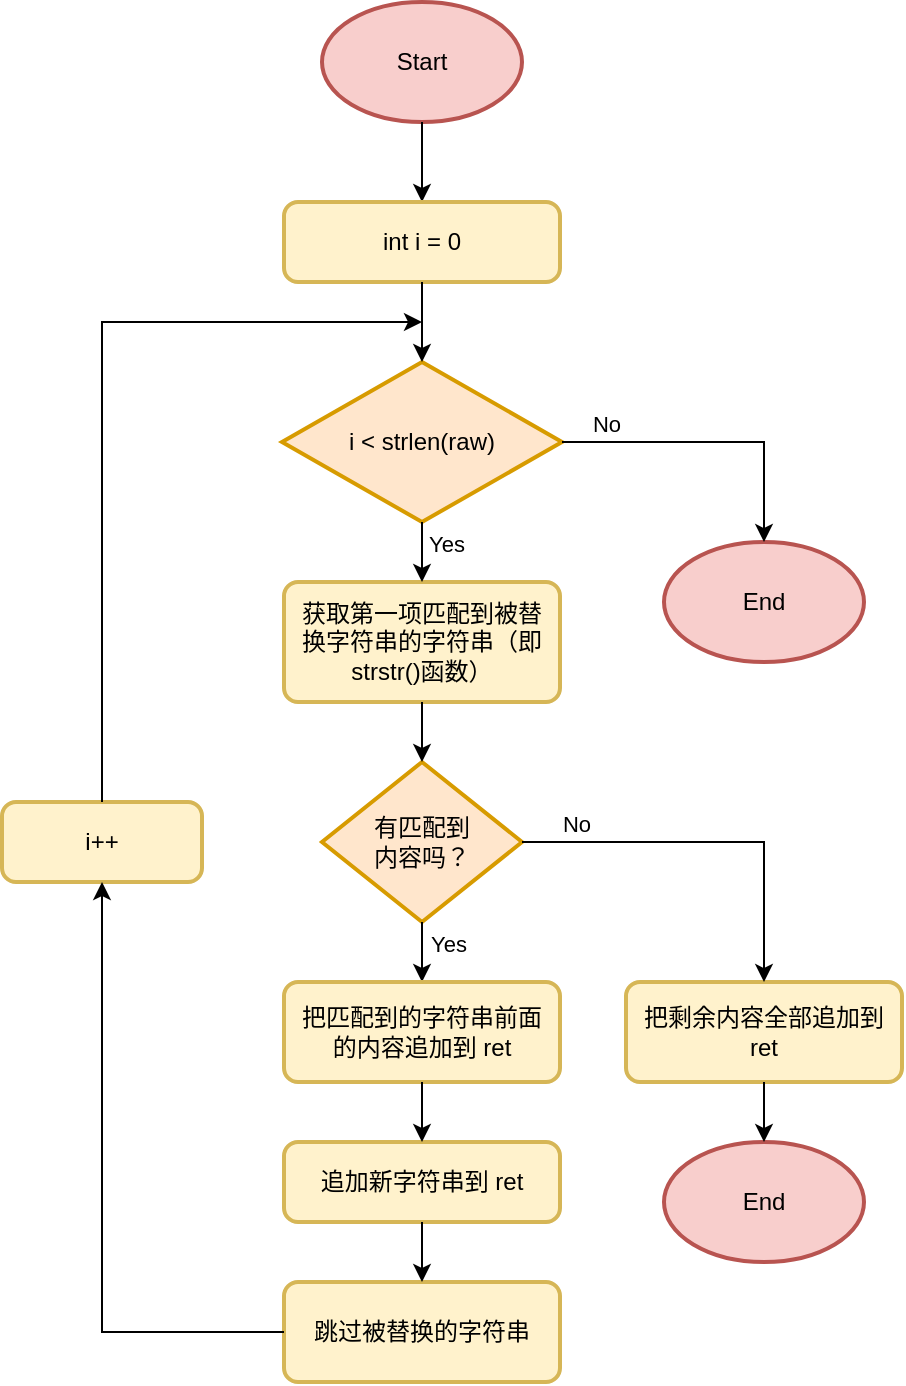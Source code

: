 <mxfile version="22.1.2" type="device">
  <diagram id="C5RBs43oDa-KdzZeNtuy" name="Page-1">
    <mxGraphModel dx="1434" dy="870" grid="1" gridSize="10" guides="1" tooltips="1" connect="1" arrows="1" fold="1" page="1" pageScale="1" pageWidth="827" pageHeight="1169" math="0" shadow="0">
      <root>
        <mxCell id="WIyWlLk6GJQsqaUBKTNV-0" />
        <mxCell id="WIyWlLk6GJQsqaUBKTNV-1" parent="WIyWlLk6GJQsqaUBKTNV-0" />
        <mxCell id="fk349b4Uj1VeucFDufq2-0" value="Start" style="strokeWidth=2;html=1;shape=mxgraph.flowchart.start_1;whiteSpace=wrap;fillColor=#f8cecc;strokeColor=#b85450;" parent="WIyWlLk6GJQsqaUBKTNV-1" vertex="1">
          <mxGeometry x="230" y="70" width="100" height="60" as="geometry" />
        </mxCell>
        <mxCell id="fk349b4Uj1VeucFDufq2-3" value="" style="endArrow=classic;html=1;rounded=0;exitX=0.5;exitY=1;exitDx=0;exitDy=0;exitPerimeter=0;entryX=0.5;entryY=0;entryDx=0;entryDy=0;" parent="WIyWlLk6GJQsqaUBKTNV-1" source="fk349b4Uj1VeucFDufq2-0" target="lj4rzJIBhFi133bNfF2j-4" edge="1">
          <mxGeometry width="50" height="50" relative="1" as="geometry">
            <mxPoint x="390" y="200" as="sourcePoint" />
            <mxPoint x="280" y="160" as="targetPoint" />
          </mxGeometry>
        </mxCell>
        <mxCell id="fk349b4Uj1VeucFDufq2-10" value="有匹配到&lt;br&gt;内容吗？" style="strokeWidth=2;html=1;shape=mxgraph.flowchart.decision;whiteSpace=wrap;fillColor=#ffe6cc;strokeColor=#d79b00;" parent="WIyWlLk6GJQsqaUBKTNV-1" vertex="1">
          <mxGeometry x="230" y="450" width="100" height="80" as="geometry" />
        </mxCell>
        <mxCell id="fk349b4Uj1VeucFDufq2-12" value="" style="endArrow=classic;html=1;rounded=0;exitX=0.5;exitY=1;exitDx=0;exitDy=0;exitPerimeter=0;entryX=0.5;entryY=0;entryDx=0;entryDy=0;" parent="WIyWlLk6GJQsqaUBKTNV-1" source="fk349b4Uj1VeucFDufq2-10" target="ql-w0xa51KWZOx_JPtbp-7" edge="1">
          <mxGeometry width="50" height="50" relative="1" as="geometry">
            <mxPoint x="731" y="410" as="sourcePoint" />
            <mxPoint x="281" y="570" as="targetPoint" />
          </mxGeometry>
        </mxCell>
        <mxCell id="fk349b4Uj1VeucFDufq2-13" value="Yes" style="edgeLabel;html=1;align=center;verticalAlign=middle;resizable=0;points=[];" parent="fk349b4Uj1VeucFDufq2-12" vertex="1" connectable="0">
          <mxGeometry x="-0.283" relative="1" as="geometry">
            <mxPoint x="13" as="offset" />
          </mxGeometry>
        </mxCell>
        <mxCell id="ql-w0xa51KWZOx_JPtbp-3" value="获取第一项匹配到被替&lt;br&gt;换字符串的字符串（即&lt;br&gt;strstr()函数）" style="rounded=1;whiteSpace=wrap;html=1;absoluteArcSize=1;arcSize=14;strokeWidth=2;fillColor=#fff2cc;strokeColor=#d6b656;" parent="WIyWlLk6GJQsqaUBKTNV-1" vertex="1">
          <mxGeometry x="211" y="360" width="138" height="60" as="geometry" />
        </mxCell>
        <mxCell id="ql-w0xa51KWZOx_JPtbp-6" value="" style="endArrow=classic;html=1;rounded=0;exitX=0.5;exitY=1;exitDx=0;exitDy=0;entryX=0.5;entryY=0;entryDx=0;entryDy=0;entryPerimeter=0;" parent="WIyWlLk6GJQsqaUBKTNV-1" source="ql-w0xa51KWZOx_JPtbp-3" target="fk349b4Uj1VeucFDufq2-10" edge="1">
          <mxGeometry width="50" height="50" relative="1" as="geometry">
            <mxPoint x="308" y="442" as="sourcePoint" />
            <mxPoint x="301" y="450" as="targetPoint" />
          </mxGeometry>
        </mxCell>
        <mxCell id="ql-w0xa51KWZOx_JPtbp-7" value="把匹配到的字符串前面&lt;br&gt;的内容追加到 ret" style="rounded=1;whiteSpace=wrap;html=1;absoluteArcSize=1;arcSize=14;strokeWidth=2;fillColor=#fff2cc;strokeColor=#d6b656;" parent="WIyWlLk6GJQsqaUBKTNV-1" vertex="1">
          <mxGeometry x="211" y="560" width="138" height="50" as="geometry" />
        </mxCell>
        <mxCell id="ql-w0xa51KWZOx_JPtbp-9" value="追加新字符串到 ret" style="rounded=1;whiteSpace=wrap;html=1;absoluteArcSize=1;arcSize=14;strokeWidth=2;fillColor=#fff2cc;strokeColor=#d6b656;" parent="WIyWlLk6GJQsqaUBKTNV-1" vertex="1">
          <mxGeometry x="211" y="640" width="138" height="40" as="geometry" />
        </mxCell>
        <mxCell id="ql-w0xa51KWZOx_JPtbp-10" value="把剩余内容全部追加到&lt;br&gt;ret" style="rounded=1;whiteSpace=wrap;html=1;absoluteArcSize=1;arcSize=14;strokeWidth=2;fillColor=#fff2cc;strokeColor=#d6b656;" parent="WIyWlLk6GJQsqaUBKTNV-1" vertex="1">
          <mxGeometry x="382" y="560" width="138" height="50" as="geometry" />
        </mxCell>
        <mxCell id="ql-w0xa51KWZOx_JPtbp-11" value="" style="endArrow=classic;html=1;rounded=0;exitX=1;exitY=0.5;exitDx=0;exitDy=0;exitPerimeter=0;entryX=0.5;entryY=0;entryDx=0;entryDy=0;" parent="WIyWlLk6GJQsqaUBKTNV-1" source="fk349b4Uj1VeucFDufq2-10" target="ql-w0xa51KWZOx_JPtbp-10" edge="1">
          <mxGeometry width="50" height="50" relative="1" as="geometry">
            <mxPoint x="442" y="540" as="sourcePoint" />
            <mxPoint x="512" y="500" as="targetPoint" />
            <Array as="points">
              <mxPoint x="451" y="490" />
            </Array>
          </mxGeometry>
        </mxCell>
        <mxCell id="ql-w0xa51KWZOx_JPtbp-12" value="No" style="edgeLabel;html=1;align=center;verticalAlign=middle;resizable=0;points=[];" parent="ql-w0xa51KWZOx_JPtbp-11" vertex="1" connectable="0">
          <mxGeometry x="-0.717" y="1" relative="1" as="geometry">
            <mxPoint y="-8" as="offset" />
          </mxGeometry>
        </mxCell>
        <mxCell id="ql-w0xa51KWZOx_JPtbp-13" value="跳过被替换的字符串" style="rounded=1;whiteSpace=wrap;html=1;absoluteArcSize=1;arcSize=14;strokeWidth=2;fillColor=#fff2cc;strokeColor=#d6b656;" parent="WIyWlLk6GJQsqaUBKTNV-1" vertex="1">
          <mxGeometry x="211" y="710" width="138" height="50" as="geometry" />
        </mxCell>
        <mxCell id="ql-w0xa51KWZOx_JPtbp-14" value="" style="endArrow=classic;html=1;rounded=0;exitX=0.5;exitY=1;exitDx=0;exitDy=0;entryX=0.5;entryY=0;entryDx=0;entryDy=0;" parent="WIyWlLk6GJQsqaUBKTNV-1" source="ql-w0xa51KWZOx_JPtbp-7" target="ql-w0xa51KWZOx_JPtbp-9" edge="1">
          <mxGeometry width="50" height="50" relative="1" as="geometry">
            <mxPoint x="298" y="697" as="sourcePoint" />
            <mxPoint x="298" y="727" as="targetPoint" />
          </mxGeometry>
        </mxCell>
        <mxCell id="ql-w0xa51KWZOx_JPtbp-15" value="" style="endArrow=classic;html=1;rounded=0;exitX=0.5;exitY=1;exitDx=0;exitDy=0;entryX=0.5;entryY=0;entryDx=0;entryDy=0;" parent="WIyWlLk6GJQsqaUBKTNV-1" source="ql-w0xa51KWZOx_JPtbp-9" target="ql-w0xa51KWZOx_JPtbp-13" edge="1">
          <mxGeometry width="50" height="50" relative="1" as="geometry">
            <mxPoint x="301" y="775" as="sourcePoint" />
            <mxPoint x="301" y="805" as="targetPoint" />
          </mxGeometry>
        </mxCell>
        <mxCell id="ql-w0xa51KWZOx_JPtbp-17" value="End" style="strokeWidth=2;html=1;shape=mxgraph.flowchart.start_1;whiteSpace=wrap;fillColor=#f8cecc;strokeColor=#b85450;" parent="WIyWlLk6GJQsqaUBKTNV-1" vertex="1">
          <mxGeometry x="401" y="640" width="100" height="60" as="geometry" />
        </mxCell>
        <mxCell id="ql-w0xa51KWZOx_JPtbp-22" value="" style="endArrow=classic;html=1;rounded=0;exitX=0.5;exitY=1;exitDx=0;exitDy=0;entryX=0.5;entryY=0;entryDx=0;entryDy=0;entryPerimeter=0;" parent="WIyWlLk6GJQsqaUBKTNV-1" source="ql-w0xa51KWZOx_JPtbp-10" target="ql-w0xa51KWZOx_JPtbp-17" edge="1">
          <mxGeometry width="50" height="50" relative="1" as="geometry">
            <mxPoint x="451" y="680" as="sourcePoint" />
            <mxPoint x="487" y="650" as="targetPoint" />
          </mxGeometry>
        </mxCell>
        <mxCell id="lj4rzJIBhFi133bNfF2j-1" value="End" style="strokeWidth=2;html=1;shape=mxgraph.flowchart.start_1;whiteSpace=wrap;fillColor=#f8cecc;strokeColor=#b85450;" parent="WIyWlLk6GJQsqaUBKTNV-1" vertex="1">
          <mxGeometry x="401" y="340" width="100" height="60" as="geometry" />
        </mxCell>
        <mxCell id="lj4rzJIBhFi133bNfF2j-3" value="i &amp;lt; strlen(raw)" style="strokeWidth=2;html=1;shape=mxgraph.flowchart.decision;whiteSpace=wrap;fillColor=#ffe6cc;strokeColor=#d79b00;" parent="WIyWlLk6GJQsqaUBKTNV-1" vertex="1">
          <mxGeometry x="210" y="250" width="140" height="80" as="geometry" />
        </mxCell>
        <mxCell id="lj4rzJIBhFi133bNfF2j-4" value="int i = 0" style="rounded=1;whiteSpace=wrap;html=1;absoluteArcSize=1;arcSize=14;strokeWidth=2;fillColor=#fff2cc;strokeColor=#d6b656;" parent="WIyWlLk6GJQsqaUBKTNV-1" vertex="1">
          <mxGeometry x="211" y="170" width="138" height="40" as="geometry" />
        </mxCell>
        <mxCell id="lj4rzJIBhFi133bNfF2j-5" value="" style="endArrow=classic;html=1;rounded=0;exitX=0.5;exitY=1;exitDx=0;exitDy=0;entryX=0.5;entryY=0;entryDx=0;entryDy=0;entryPerimeter=0;" parent="WIyWlLk6GJQsqaUBKTNV-1" source="lj4rzJIBhFi133bNfF2j-4" target="lj4rzJIBhFi133bNfF2j-3" edge="1">
          <mxGeometry width="50" height="50" relative="1" as="geometry">
            <mxPoint x="290" y="218" as="sourcePoint" />
            <mxPoint x="290" y="248" as="targetPoint" />
          </mxGeometry>
        </mxCell>
        <mxCell id="lj4rzJIBhFi133bNfF2j-6" value="" style="endArrow=classic;html=1;rounded=0;exitX=0.5;exitY=1;exitDx=0;exitDy=0;entryX=0.5;entryY=0;entryDx=0;entryDy=0;exitPerimeter=0;" parent="WIyWlLk6GJQsqaUBKTNV-1" source="lj4rzJIBhFi133bNfF2j-3" target="ql-w0xa51KWZOx_JPtbp-3" edge="1">
          <mxGeometry width="50" height="50" relative="1" as="geometry">
            <mxPoint x="315" y="344" as="sourcePoint" />
            <mxPoint x="315" y="374" as="targetPoint" />
          </mxGeometry>
        </mxCell>
        <mxCell id="lj4rzJIBhFi133bNfF2j-10" value="Yes" style="edgeLabel;html=1;align=center;verticalAlign=middle;resizable=0;points=[];" parent="lj4rzJIBhFi133bNfF2j-6" vertex="1" connectable="0">
          <mxGeometry x="-0.255" y="1" relative="1" as="geometry">
            <mxPoint x="11" as="offset" />
          </mxGeometry>
        </mxCell>
        <mxCell id="lj4rzJIBhFi133bNfF2j-7" value="i++" style="rounded=1;whiteSpace=wrap;html=1;absoluteArcSize=1;arcSize=14;strokeWidth=2;fillColor=#fff2cc;strokeColor=#d6b656;" parent="WIyWlLk6GJQsqaUBKTNV-1" vertex="1">
          <mxGeometry x="70" y="470" width="100" height="40" as="geometry" />
        </mxCell>
        <mxCell id="lj4rzJIBhFi133bNfF2j-8" value="" style="endArrow=classic;html=1;rounded=0;entryX=0.5;entryY=1;entryDx=0;entryDy=0;exitX=0;exitY=0.5;exitDx=0;exitDy=0;" parent="WIyWlLk6GJQsqaUBKTNV-1" source="ql-w0xa51KWZOx_JPtbp-13" target="lj4rzJIBhFi133bNfF2j-7" edge="1">
          <mxGeometry width="50" height="50" relative="1" as="geometry">
            <mxPoint x="120" y="840" as="sourcePoint" />
            <mxPoint x="160" y="580" as="targetPoint" />
            <Array as="points">
              <mxPoint x="120" y="735" />
            </Array>
          </mxGeometry>
        </mxCell>
        <mxCell id="lj4rzJIBhFi133bNfF2j-9" value="" style="endArrow=classic;html=1;rounded=0;exitX=0.5;exitY=0;exitDx=0;exitDy=0;" parent="WIyWlLk6GJQsqaUBKTNV-1" source="lj4rzJIBhFi133bNfF2j-7" edge="1">
          <mxGeometry width="50" height="50" relative="1" as="geometry">
            <mxPoint x="100" y="340" as="sourcePoint" />
            <mxPoint x="280" y="230" as="targetPoint" />
            <Array as="points">
              <mxPoint x="120" y="230" />
            </Array>
          </mxGeometry>
        </mxCell>
        <mxCell id="lj4rzJIBhFi133bNfF2j-11" value="" style="endArrow=classic;html=1;rounded=0;exitX=1;exitY=0.5;exitDx=0;exitDy=0;exitPerimeter=0;entryX=0.5;entryY=0;entryDx=0;entryDy=0;entryPerimeter=0;" parent="WIyWlLk6GJQsqaUBKTNV-1" source="lj4rzJIBhFi133bNfF2j-3" target="lj4rzJIBhFi133bNfF2j-1" edge="1">
          <mxGeometry width="50" height="50" relative="1" as="geometry">
            <mxPoint x="353" y="260" as="sourcePoint" />
            <mxPoint x="474" y="330" as="targetPoint" />
            <Array as="points">
              <mxPoint x="451" y="290" />
            </Array>
          </mxGeometry>
        </mxCell>
        <mxCell id="lj4rzJIBhFi133bNfF2j-12" value="No" style="edgeLabel;html=1;align=center;verticalAlign=middle;resizable=0;points=[];" parent="lj4rzJIBhFi133bNfF2j-11" vertex="1" connectable="0">
          <mxGeometry x="-0.717" y="1" relative="1" as="geometry">
            <mxPoint y="-8" as="offset" />
          </mxGeometry>
        </mxCell>
      </root>
    </mxGraphModel>
  </diagram>
</mxfile>
